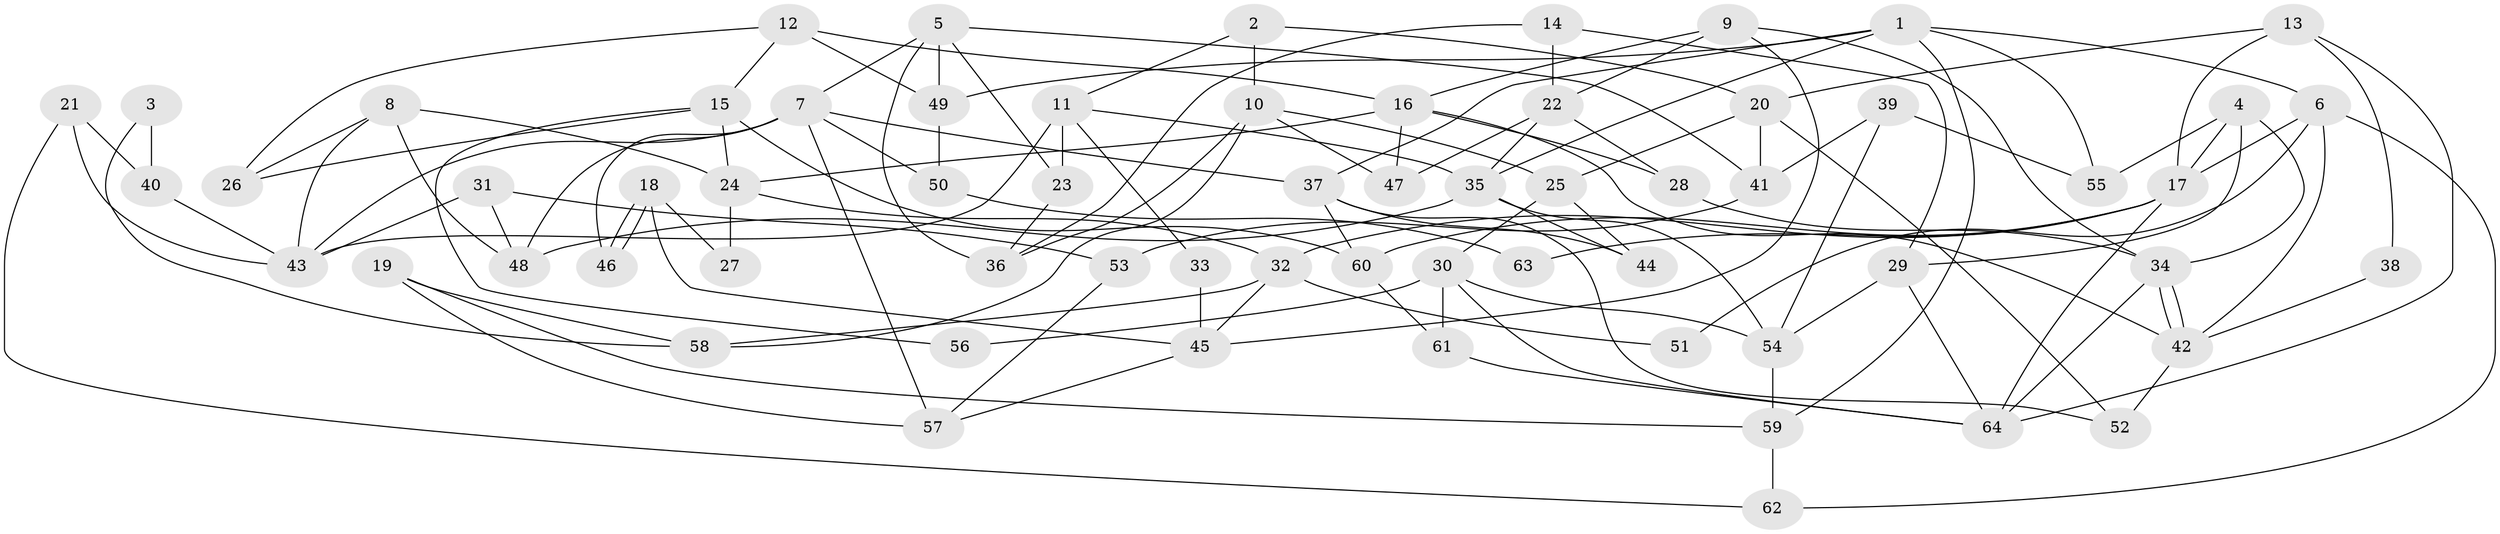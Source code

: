 // coarse degree distribution, {8: 0.25, 6: 0.15, 7: 0.15, 5: 0.2, 3: 0.15, 2: 0.1}
// Generated by graph-tools (version 1.1) at 2025/51/03/04/25 22:51:24]
// undirected, 64 vertices, 128 edges
graph export_dot {
  node [color=gray90,style=filled];
  1;
  2;
  3;
  4;
  5;
  6;
  7;
  8;
  9;
  10;
  11;
  12;
  13;
  14;
  15;
  16;
  17;
  18;
  19;
  20;
  21;
  22;
  23;
  24;
  25;
  26;
  27;
  28;
  29;
  30;
  31;
  32;
  33;
  34;
  35;
  36;
  37;
  38;
  39;
  40;
  41;
  42;
  43;
  44;
  45;
  46;
  47;
  48;
  49;
  50;
  51;
  52;
  53;
  54;
  55;
  56;
  57;
  58;
  59;
  60;
  61;
  62;
  63;
  64;
  1 -- 6;
  1 -- 55;
  1 -- 35;
  1 -- 37;
  1 -- 49;
  1 -- 59;
  2 -- 10;
  2 -- 20;
  2 -- 11;
  3 -- 58;
  3 -- 40;
  4 -- 17;
  4 -- 29;
  4 -- 34;
  4 -- 55;
  5 -- 41;
  5 -- 49;
  5 -- 7;
  5 -- 23;
  5 -- 36;
  6 -- 42;
  6 -- 17;
  6 -- 51;
  6 -- 62;
  7 -- 48;
  7 -- 37;
  7 -- 43;
  7 -- 46;
  7 -- 50;
  7 -- 57;
  8 -- 24;
  8 -- 43;
  8 -- 26;
  8 -- 48;
  9 -- 16;
  9 -- 34;
  9 -- 22;
  9 -- 45;
  10 -- 25;
  10 -- 36;
  10 -- 47;
  10 -- 58;
  11 -- 35;
  11 -- 23;
  11 -- 33;
  11 -- 43;
  12 -- 16;
  12 -- 26;
  12 -- 15;
  12 -- 49;
  13 -- 17;
  13 -- 64;
  13 -- 20;
  13 -- 38;
  14 -- 36;
  14 -- 22;
  14 -- 29;
  15 -- 60;
  15 -- 24;
  15 -- 26;
  15 -- 56;
  16 -- 28;
  16 -- 47;
  16 -- 24;
  16 -- 42;
  17 -- 64;
  17 -- 32;
  17 -- 60;
  17 -- 63;
  18 -- 45;
  18 -- 46;
  18 -- 46;
  18 -- 27;
  19 -- 59;
  19 -- 57;
  19 -- 58;
  20 -- 52;
  20 -- 25;
  20 -- 41;
  21 -- 43;
  21 -- 62;
  21 -- 40;
  22 -- 35;
  22 -- 28;
  22 -- 47;
  23 -- 36;
  24 -- 27;
  24 -- 32;
  25 -- 44;
  25 -- 30;
  28 -- 34;
  29 -- 64;
  29 -- 54;
  30 -- 64;
  30 -- 54;
  30 -- 56;
  30 -- 61;
  31 -- 43;
  31 -- 48;
  31 -- 53;
  32 -- 58;
  32 -- 45;
  32 -- 51;
  33 -- 45;
  34 -- 42;
  34 -- 42;
  34 -- 64;
  35 -- 54;
  35 -- 44;
  35 -- 48;
  37 -- 44;
  37 -- 52;
  37 -- 60;
  38 -- 42;
  39 -- 41;
  39 -- 54;
  39 -- 55;
  40 -- 43;
  41 -- 53;
  42 -- 52;
  45 -- 57;
  49 -- 50;
  50 -- 63;
  53 -- 57;
  54 -- 59;
  59 -- 62;
  60 -- 61;
  61 -- 64;
}
